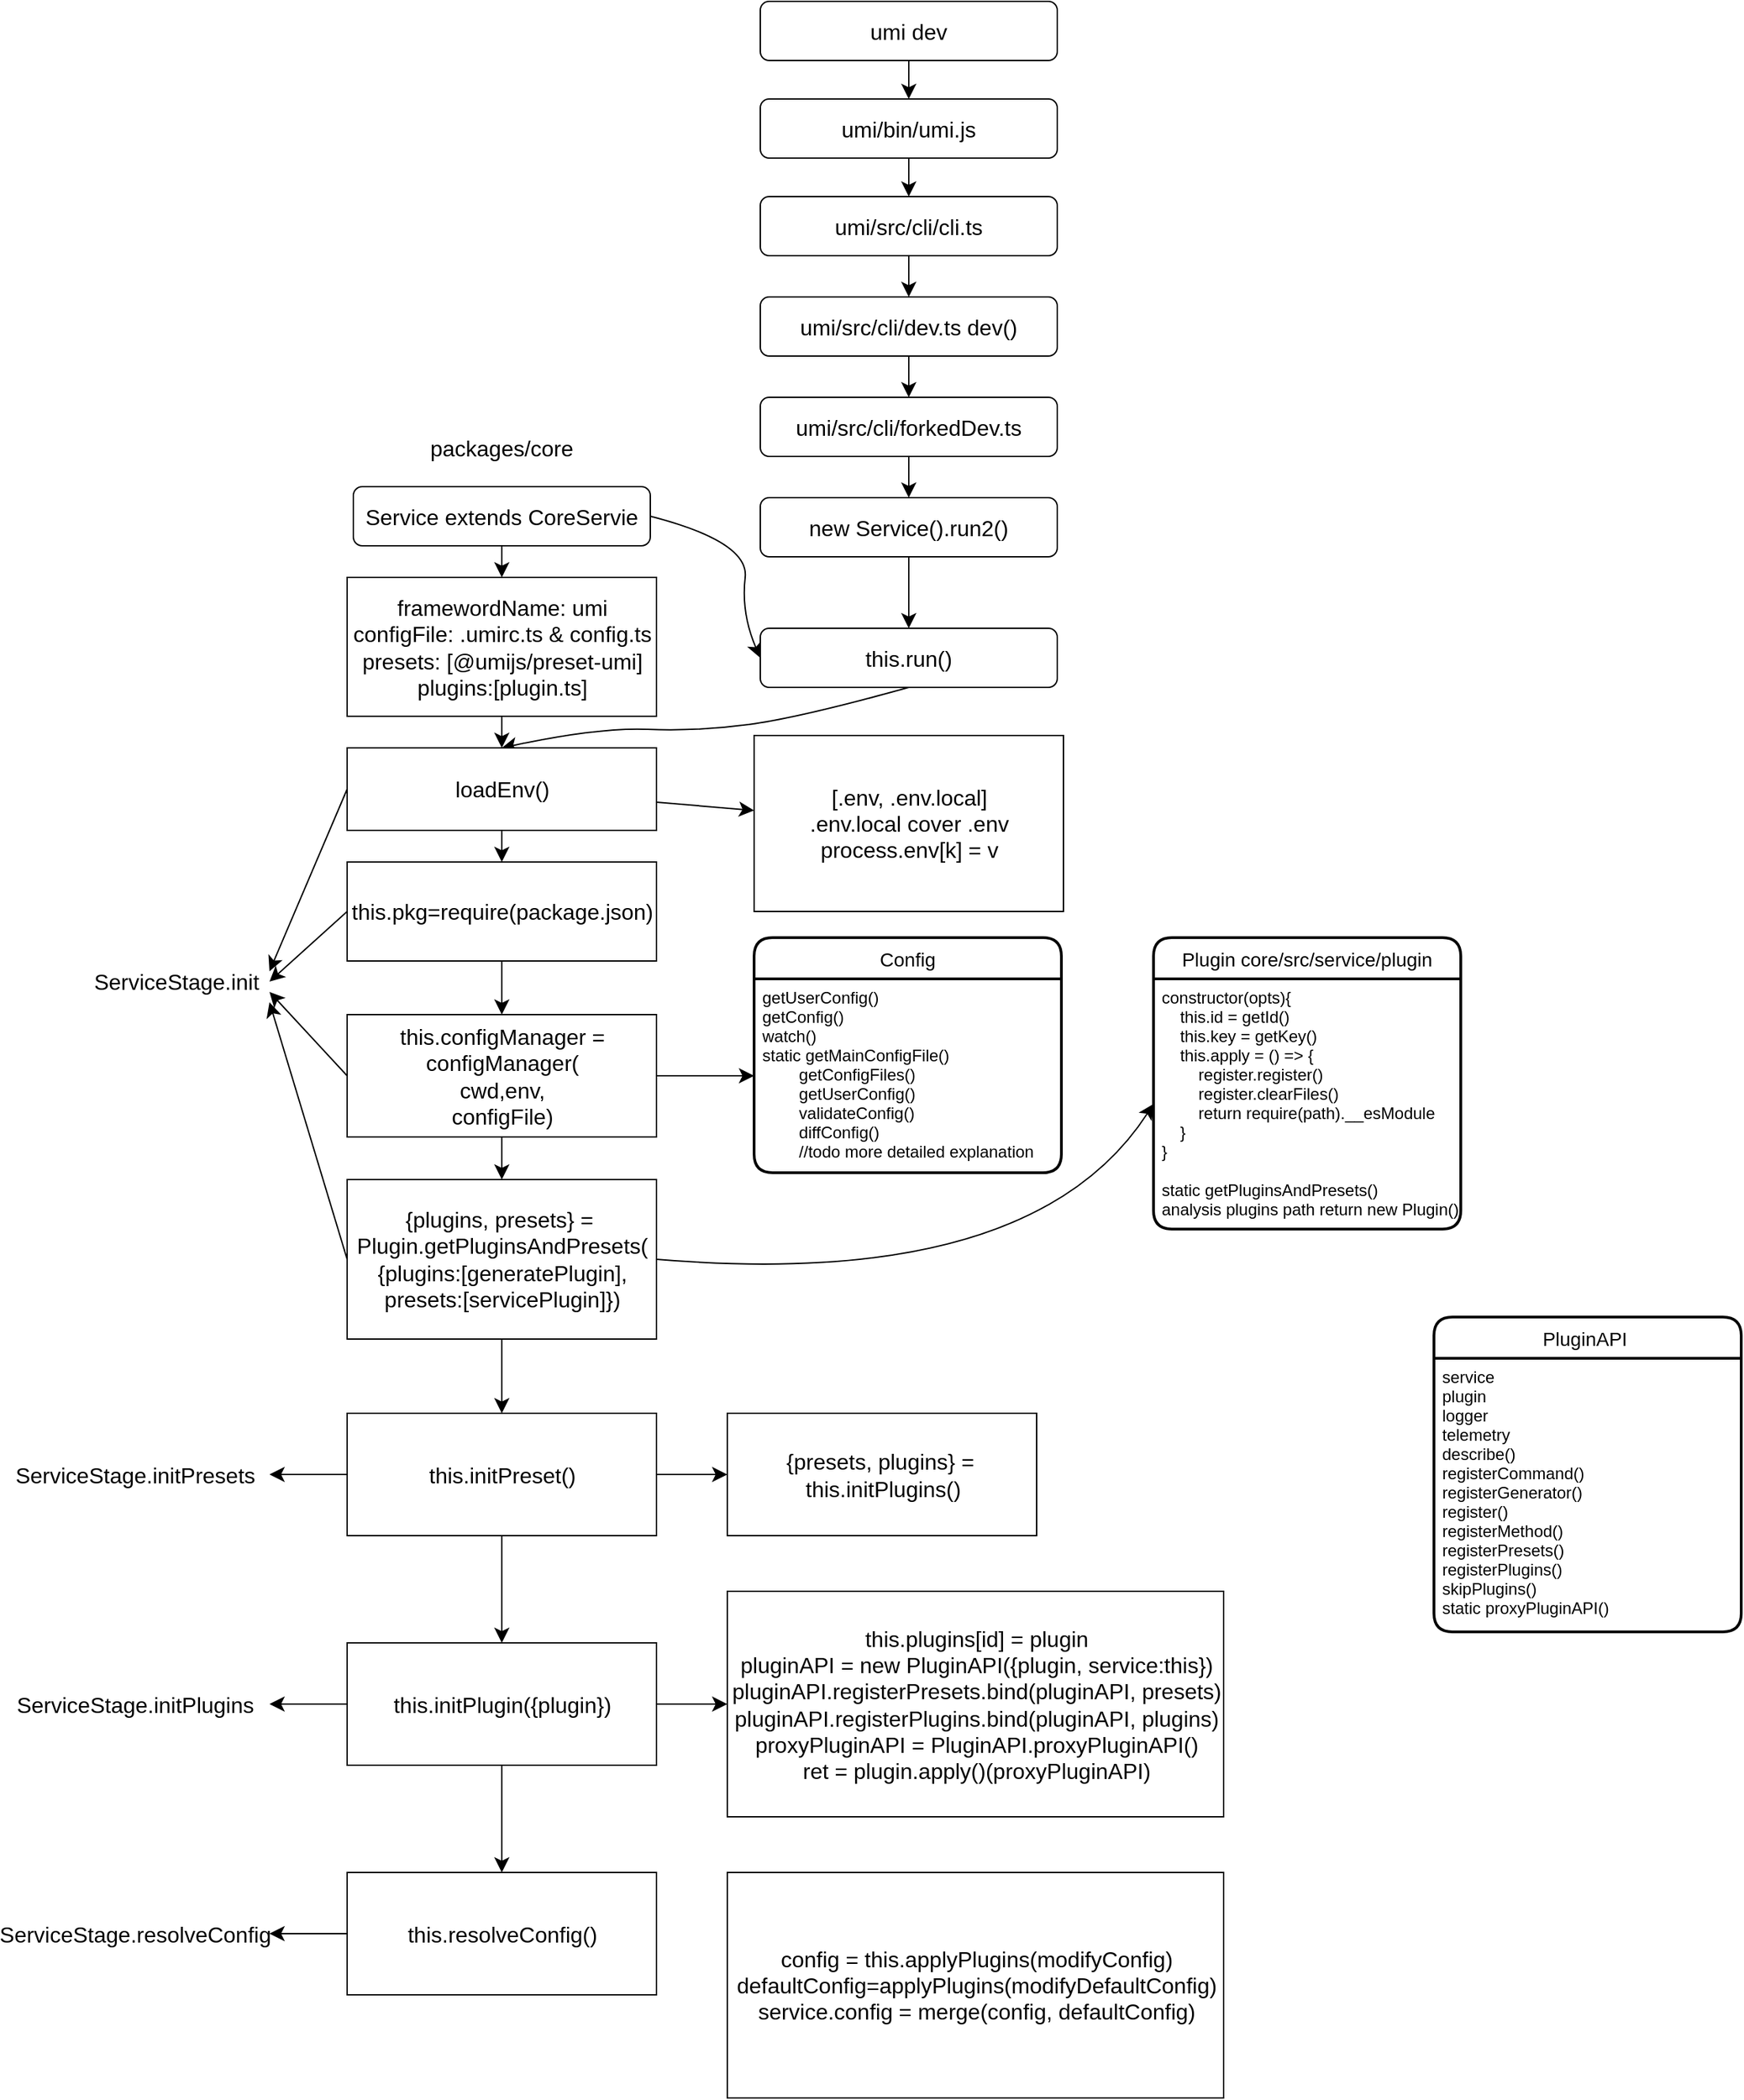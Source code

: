 <mxfile version="20.8.20" type="github">
  <diagram name="第 1 页" id="_LmHi21ieHVFVFbyD48o">
    <mxGraphModel dx="1782" dy="574" grid="0" gridSize="10" guides="1" tooltips="1" connect="1" arrows="1" fold="1" page="1" pageScale="1" pageWidth="827" pageHeight="1169" math="0" shadow="0">
      <root>
        <mxCell id="0" />
        <mxCell id="1" parent="0" />
        <mxCell id="dfm-5kzRMY3-W3S_KdrZ-3" style="edgeStyle=none;curved=1;rounded=0;orthogonalLoop=1;jettySize=auto;html=1;exitX=0.5;exitY=1;exitDx=0;exitDy=0;entryX=0.5;entryY=0;entryDx=0;entryDy=0;fontSize=12;startSize=8;endSize=8;" edge="1" parent="1" source="dfm-5kzRMY3-W3S_KdrZ-1" target="dfm-5kzRMY3-W3S_KdrZ-2">
          <mxGeometry relative="1" as="geometry" />
        </mxCell>
        <mxCell id="dfm-5kzRMY3-W3S_KdrZ-1" value="umi dev" style="rounded=1;whiteSpace=wrap;html=1;fontSize=16;" vertex="1" parent="1">
          <mxGeometry x="325" y="23" width="216" height="43" as="geometry" />
        </mxCell>
        <mxCell id="dfm-5kzRMY3-W3S_KdrZ-41" style="edgeStyle=none;curved=1;rounded=0;orthogonalLoop=1;jettySize=auto;html=1;exitX=0.5;exitY=1;exitDx=0;exitDy=0;fontSize=12;startSize=8;endSize=8;" edge="1" parent="1" source="dfm-5kzRMY3-W3S_KdrZ-2" target="dfm-5kzRMY3-W3S_KdrZ-4">
          <mxGeometry relative="1" as="geometry" />
        </mxCell>
        <mxCell id="dfm-5kzRMY3-W3S_KdrZ-2" value="umi/bin/umi.js" style="rounded=1;whiteSpace=wrap;html=1;fontSize=16;" vertex="1" parent="1">
          <mxGeometry x="325" y="94" width="216" height="43" as="geometry" />
        </mxCell>
        <mxCell id="dfm-5kzRMY3-W3S_KdrZ-42" style="edgeStyle=none;curved=1;rounded=0;orthogonalLoop=1;jettySize=auto;html=1;exitX=0.5;exitY=1;exitDx=0;exitDy=0;entryX=0.5;entryY=0;entryDx=0;entryDy=0;fontSize=12;startSize=8;endSize=8;" edge="1" parent="1" source="dfm-5kzRMY3-W3S_KdrZ-4" target="dfm-5kzRMY3-W3S_KdrZ-5">
          <mxGeometry relative="1" as="geometry" />
        </mxCell>
        <mxCell id="dfm-5kzRMY3-W3S_KdrZ-4" value="umi/src/cli/cli.ts" style="rounded=1;whiteSpace=wrap;html=1;fontSize=16;" vertex="1" parent="1">
          <mxGeometry x="325" y="165" width="216" height="43" as="geometry" />
        </mxCell>
        <mxCell id="dfm-5kzRMY3-W3S_KdrZ-43" style="edgeStyle=none;curved=1;rounded=0;orthogonalLoop=1;jettySize=auto;html=1;exitX=0.5;exitY=1;exitDx=0;exitDy=0;entryX=0.5;entryY=0;entryDx=0;entryDy=0;fontSize=12;startSize=8;endSize=8;" edge="1" parent="1" source="dfm-5kzRMY3-W3S_KdrZ-5" target="dfm-5kzRMY3-W3S_KdrZ-6">
          <mxGeometry relative="1" as="geometry" />
        </mxCell>
        <mxCell id="dfm-5kzRMY3-W3S_KdrZ-5" value="umi/src/cli/dev.ts&lt;span style=&quot;white-space: pre;&quot;&gt;	&lt;/span&gt;dev()" style="rounded=1;whiteSpace=wrap;html=1;fontSize=16;" vertex="1" parent="1">
          <mxGeometry x="325" y="238" width="216" height="43" as="geometry" />
        </mxCell>
        <mxCell id="dfm-5kzRMY3-W3S_KdrZ-44" style="edgeStyle=none;curved=1;rounded=0;orthogonalLoop=1;jettySize=auto;html=1;exitX=0.5;exitY=1;exitDx=0;exitDy=0;entryX=0.5;entryY=0;entryDx=0;entryDy=0;fontSize=12;startSize=8;endSize=8;" edge="1" parent="1" source="dfm-5kzRMY3-W3S_KdrZ-6" target="dfm-5kzRMY3-W3S_KdrZ-7">
          <mxGeometry relative="1" as="geometry" />
        </mxCell>
        <mxCell id="dfm-5kzRMY3-W3S_KdrZ-6" value="umi/src/cli/forkedDev.ts" style="rounded=1;whiteSpace=wrap;html=1;fontSize=16;" vertex="1" parent="1">
          <mxGeometry x="325" y="311" width="216" height="43" as="geometry" />
        </mxCell>
        <mxCell id="dfm-5kzRMY3-W3S_KdrZ-25" style="edgeStyle=none;curved=1;rounded=0;orthogonalLoop=1;jettySize=auto;html=1;exitX=0.5;exitY=1;exitDx=0;exitDy=0;entryX=0.5;entryY=0;entryDx=0;entryDy=0;fontSize=12;startSize=8;endSize=8;" edge="1" parent="1" source="dfm-5kzRMY3-W3S_KdrZ-7" target="dfm-5kzRMY3-W3S_KdrZ-18">
          <mxGeometry relative="1" as="geometry" />
        </mxCell>
        <mxCell id="dfm-5kzRMY3-W3S_KdrZ-7" value="new Service().run2()" style="rounded=1;whiteSpace=wrap;html=1;fontSize=16;" vertex="1" parent="1">
          <mxGeometry x="325" y="384" width="216" height="43" as="geometry" />
        </mxCell>
        <mxCell id="dfm-5kzRMY3-W3S_KdrZ-19" style="edgeStyle=none;curved=1;rounded=0;orthogonalLoop=1;jettySize=auto;html=1;exitX=1;exitY=0.5;exitDx=0;exitDy=0;entryX=0;entryY=0.5;entryDx=0;entryDy=0;fontSize=12;startSize=8;endSize=8;" edge="1" parent="1" source="dfm-5kzRMY3-W3S_KdrZ-9" target="dfm-5kzRMY3-W3S_KdrZ-18">
          <mxGeometry relative="1" as="geometry">
            <mxPoint x="296.0" y="405.5" as="sourcePoint" />
            <Array as="points">
              <mxPoint x="317" y="416" />
              <mxPoint x="311" y="468" />
            </Array>
          </mxGeometry>
        </mxCell>
        <mxCell id="dfm-5kzRMY3-W3S_KdrZ-45" style="edgeStyle=none;curved=1;rounded=0;orthogonalLoop=1;jettySize=auto;html=1;exitX=0.5;exitY=1;exitDx=0;exitDy=0;entryX=0.5;entryY=0;entryDx=0;entryDy=0;fontSize=12;startSize=8;endSize=8;" edge="1" parent="1" source="dfm-5kzRMY3-W3S_KdrZ-9" target="dfm-5kzRMY3-W3S_KdrZ-11">
          <mxGeometry relative="1" as="geometry" />
        </mxCell>
        <mxCell id="dfm-5kzRMY3-W3S_KdrZ-9" value="Service extends CoreServie" style="rounded=1;whiteSpace=wrap;html=1;fontSize=16;" vertex="1" parent="1">
          <mxGeometry x="29" y="376" width="216" height="43" as="geometry" />
        </mxCell>
        <mxCell id="dfm-5kzRMY3-W3S_KdrZ-46" style="edgeStyle=none;curved=1;rounded=0;orthogonalLoop=1;jettySize=auto;html=1;exitX=0.5;exitY=1;exitDx=0;exitDy=0;entryX=0.5;entryY=0;entryDx=0;entryDy=0;fontSize=12;startSize=8;endSize=8;" edge="1" parent="1" source="dfm-5kzRMY3-W3S_KdrZ-11" target="dfm-5kzRMY3-W3S_KdrZ-30">
          <mxGeometry relative="1" as="geometry" />
        </mxCell>
        <mxCell id="dfm-5kzRMY3-W3S_KdrZ-11" value="framewordName: umi&lt;br&gt;configFile: .umirc.ts &amp;amp; config.ts&lt;br&gt;presets: [@umijs/preset-umi]&lt;br&gt;plugins:[plugin.ts]" style="html=1;fontSize=16;" vertex="1" parent="1">
          <mxGeometry x="24.5" y="442" width="225" height="101" as="geometry" />
        </mxCell>
        <mxCell id="dfm-5kzRMY3-W3S_KdrZ-31" style="edgeStyle=none;curved=1;rounded=0;orthogonalLoop=1;jettySize=auto;html=1;exitX=0.5;exitY=1;exitDx=0;exitDy=0;entryX=0.5;entryY=0;entryDx=0;entryDy=0;fontSize=12;startSize=8;endSize=8;" edge="1" parent="1" source="dfm-5kzRMY3-W3S_KdrZ-18" target="dfm-5kzRMY3-W3S_KdrZ-30">
          <mxGeometry relative="1" as="geometry">
            <Array as="points">
              <mxPoint x="354" y="544" />
              <mxPoint x="279" y="554" />
              <mxPoint x="207" y="551" />
            </Array>
          </mxGeometry>
        </mxCell>
        <mxCell id="dfm-5kzRMY3-W3S_KdrZ-18" value="this.run()" style="rounded=1;whiteSpace=wrap;html=1;fontSize=16;" vertex="1" parent="1">
          <mxGeometry x="325" y="479" width="216" height="43" as="geometry" />
        </mxCell>
        <mxCell id="dfm-5kzRMY3-W3S_KdrZ-22" value="packages/core" style="text;strokeColor=none;fillColor=none;html=1;align=center;verticalAlign=middle;whiteSpace=wrap;rounded=0;fontSize=16;" vertex="1" parent="1">
          <mxGeometry x="60" y="333" width="154" height="30" as="geometry" />
        </mxCell>
        <mxCell id="dfm-5kzRMY3-W3S_KdrZ-27" value="Config" style="swimlane;childLayout=stackLayout;horizontal=1;startSize=30;horizontalStack=0;rounded=1;fontSize=14;fontStyle=0;strokeWidth=2;resizeParent=0;resizeLast=1;shadow=0;dashed=0;align=center;" vertex="1" parent="1">
          <mxGeometry x="320.5" y="704" width="223.5" height="171" as="geometry">
            <mxRectangle x="64" y="650" width="70" height="30" as="alternateBounds" />
          </mxGeometry>
        </mxCell>
        <mxCell id="dfm-5kzRMY3-W3S_KdrZ-28" value="getUserConfig()&#xa;getConfig()&#xa;watch()&#xa;static getMainConfigFile()&#xa;        getConfigFiles()&#xa;        getUserConfig()&#xa;        validateConfig()&#xa;        diffConfig()&#xa;        //todo more detailed explanation&#xa;&#xa;" style="align=left;strokeColor=none;fillColor=none;spacingLeft=4;fontSize=12;verticalAlign=top;resizable=0;rotatable=0;part=1;" vertex="1" parent="dfm-5kzRMY3-W3S_KdrZ-27">
          <mxGeometry y="30" width="223.5" height="141" as="geometry" />
        </mxCell>
        <mxCell id="dfm-5kzRMY3-W3S_KdrZ-33" value="" style="edgeStyle=none;curved=1;rounded=0;orthogonalLoop=1;jettySize=auto;html=1;fontSize=12;startSize=8;endSize=8;" edge="1" parent="1" source="dfm-5kzRMY3-W3S_KdrZ-30" target="dfm-5kzRMY3-W3S_KdrZ-32">
          <mxGeometry relative="1" as="geometry" />
        </mxCell>
        <mxCell id="dfm-5kzRMY3-W3S_KdrZ-47" style="edgeStyle=none;curved=1;rounded=0;orthogonalLoop=1;jettySize=auto;html=1;exitX=0.5;exitY=1;exitDx=0;exitDy=0;entryX=0.5;entryY=0;entryDx=0;entryDy=0;fontSize=12;startSize=8;endSize=8;" edge="1" parent="1" source="dfm-5kzRMY3-W3S_KdrZ-30" target="dfm-5kzRMY3-W3S_KdrZ-35">
          <mxGeometry relative="1" as="geometry" />
        </mxCell>
        <mxCell id="dfm-5kzRMY3-W3S_KdrZ-65" style="edgeStyle=none;curved=1;rounded=0;orthogonalLoop=1;jettySize=auto;html=1;exitX=0;exitY=0.5;exitDx=0;exitDy=0;entryX=1;entryY=0.25;entryDx=0;entryDy=0;fontSize=12;startSize=8;endSize=8;" edge="1" parent="1" source="dfm-5kzRMY3-W3S_KdrZ-30" target="dfm-5kzRMY3-W3S_KdrZ-52">
          <mxGeometry relative="1" as="geometry" />
        </mxCell>
        <mxCell id="dfm-5kzRMY3-W3S_KdrZ-30" value="loadEnv()&lt;br&gt;" style="html=1;fontSize=16;" vertex="1" parent="1">
          <mxGeometry x="24.5" y="566" width="225" height="60" as="geometry" />
        </mxCell>
        <mxCell id="dfm-5kzRMY3-W3S_KdrZ-32" value="[.env, .env.local]&lt;br&gt;.env.local cover .env&lt;br&gt;process.env[k] = v" style="html=1;fontSize=16;" vertex="1" parent="1">
          <mxGeometry x="320.5" y="557" width="225" height="128" as="geometry" />
        </mxCell>
        <mxCell id="dfm-5kzRMY3-W3S_KdrZ-48" style="edgeStyle=none;curved=1;rounded=0;orthogonalLoop=1;jettySize=auto;html=1;exitX=0.5;exitY=1;exitDx=0;exitDy=0;entryX=0.5;entryY=0;entryDx=0;entryDy=0;fontSize=12;startSize=8;endSize=8;" edge="1" parent="1" source="dfm-5kzRMY3-W3S_KdrZ-35" target="dfm-5kzRMY3-W3S_KdrZ-37">
          <mxGeometry relative="1" as="geometry" />
        </mxCell>
        <mxCell id="dfm-5kzRMY3-W3S_KdrZ-66" style="edgeStyle=none;curved=1;rounded=0;orthogonalLoop=1;jettySize=auto;html=1;exitX=0;exitY=0.5;exitDx=0;exitDy=0;entryX=1;entryY=0.5;entryDx=0;entryDy=0;fontSize=12;startSize=8;endSize=8;" edge="1" parent="1" source="dfm-5kzRMY3-W3S_KdrZ-35" target="dfm-5kzRMY3-W3S_KdrZ-52">
          <mxGeometry relative="1" as="geometry" />
        </mxCell>
        <mxCell id="dfm-5kzRMY3-W3S_KdrZ-35" value="this.pkg=require(package.json)" style="html=1;fontSize=16;" vertex="1" parent="1">
          <mxGeometry x="24.5" y="649" width="225" height="72" as="geometry" />
        </mxCell>
        <mxCell id="dfm-5kzRMY3-W3S_KdrZ-49" style="edgeStyle=none;curved=1;rounded=0;orthogonalLoop=1;jettySize=auto;html=1;exitX=0.5;exitY=1;exitDx=0;exitDy=0;entryX=0.5;entryY=0;entryDx=0;entryDy=0;fontSize=12;startSize=8;endSize=8;" edge="1" parent="1" source="dfm-5kzRMY3-W3S_KdrZ-37" target="dfm-5kzRMY3-W3S_KdrZ-38">
          <mxGeometry relative="1" as="geometry" />
        </mxCell>
        <mxCell id="dfm-5kzRMY3-W3S_KdrZ-50" style="edgeStyle=none;curved=1;rounded=0;orthogonalLoop=1;jettySize=auto;html=1;exitX=1;exitY=0.5;exitDx=0;exitDy=0;entryX=0;entryY=0.5;entryDx=0;entryDy=0;fontSize=12;startSize=8;endSize=8;" edge="1" parent="1" source="dfm-5kzRMY3-W3S_KdrZ-37" target="dfm-5kzRMY3-W3S_KdrZ-28">
          <mxGeometry relative="1" as="geometry" />
        </mxCell>
        <mxCell id="dfm-5kzRMY3-W3S_KdrZ-67" style="edgeStyle=none;curved=1;rounded=0;orthogonalLoop=1;jettySize=auto;html=1;exitX=0;exitY=0.5;exitDx=0;exitDy=0;entryX=1;entryY=0.75;entryDx=0;entryDy=0;fontSize=12;startSize=8;endSize=8;" edge="1" parent="1" source="dfm-5kzRMY3-W3S_KdrZ-37" target="dfm-5kzRMY3-W3S_KdrZ-52">
          <mxGeometry relative="1" as="geometry" />
        </mxCell>
        <mxCell id="dfm-5kzRMY3-W3S_KdrZ-37" value="this.configManager =&lt;br&gt;configManager(&lt;br&gt;cwd,env,&lt;br&gt;configFile)" style="html=1;fontSize=16;" vertex="1" parent="1">
          <mxGeometry x="24.5" y="760" width="225" height="89" as="geometry" />
        </mxCell>
        <mxCell id="dfm-5kzRMY3-W3S_KdrZ-51" style="edgeStyle=none;curved=1;rounded=0;orthogonalLoop=1;jettySize=auto;html=1;exitX=1;exitY=0.5;exitDx=0;exitDy=0;entryX=0;entryY=0.5;entryDx=0;entryDy=0;fontSize=12;startSize=8;endSize=8;" edge="1" parent="1" source="dfm-5kzRMY3-W3S_KdrZ-38" target="dfm-5kzRMY3-W3S_KdrZ-40">
          <mxGeometry relative="1" as="geometry">
            <Array as="points">
              <mxPoint x="523" y="961" />
            </Array>
          </mxGeometry>
        </mxCell>
        <mxCell id="dfm-5kzRMY3-W3S_KdrZ-70" style="edgeStyle=none;curved=1;rounded=0;orthogonalLoop=1;jettySize=auto;html=1;exitX=0;exitY=0.5;exitDx=0;exitDy=0;entryX=1;entryY=1;entryDx=0;entryDy=0;fontSize=12;startSize=8;endSize=8;" edge="1" parent="1" source="dfm-5kzRMY3-W3S_KdrZ-38" target="dfm-5kzRMY3-W3S_KdrZ-52">
          <mxGeometry relative="1" as="geometry" />
        </mxCell>
        <mxCell id="dfm-5kzRMY3-W3S_KdrZ-78" style="edgeStyle=none;curved=1;rounded=0;orthogonalLoop=1;jettySize=auto;html=1;exitX=0.5;exitY=1;exitDx=0;exitDy=0;fontSize=12;startSize=8;endSize=8;" edge="1" parent="1" source="dfm-5kzRMY3-W3S_KdrZ-38" target="dfm-5kzRMY3-W3S_KdrZ-71">
          <mxGeometry relative="1" as="geometry" />
        </mxCell>
        <mxCell id="dfm-5kzRMY3-W3S_KdrZ-38" value="{plugins, presets} =&amp;nbsp;&lt;br&gt;Plugin.getPluginsAndPresets(&lt;br&gt;{plugins:[generatePlugin],&lt;br&gt;presets:[servicePlugin]})" style="html=1;fontSize=16;" vertex="1" parent="1">
          <mxGeometry x="24.5" y="880" width="225" height="116" as="geometry" />
        </mxCell>
        <mxCell id="dfm-5kzRMY3-W3S_KdrZ-39" value="Plugin core/src/service/plugin" style="swimlane;childLayout=stackLayout;horizontal=1;startSize=30;horizontalStack=0;rounded=1;fontSize=14;fontStyle=0;strokeWidth=2;resizeParent=0;resizeLast=1;shadow=0;dashed=0;align=center;" vertex="1" parent="1">
          <mxGeometry x="611" y="704" width="223.5" height="212" as="geometry">
            <mxRectangle x="64" y="650" width="70" height="30" as="alternateBounds" />
          </mxGeometry>
        </mxCell>
        <mxCell id="dfm-5kzRMY3-W3S_KdrZ-40" value="constructor(opts){&#xa;    this.id = getId()&#xa;    this.key = getKey()&#xa;    this.apply = () =&gt; {&#xa;        register.register()&#xa;        register.clearFiles()&#xa;        return require(path).__esModule&#xa;    }&#xa;}&#xa;&#xa;static getPluginsAndPresets()&#xa;analysis plugins path return new Plugin()" style="align=left;strokeColor=none;fillColor=none;spacingLeft=4;fontSize=12;verticalAlign=top;resizable=0;rotatable=0;part=1;" vertex="1" parent="dfm-5kzRMY3-W3S_KdrZ-39">
          <mxGeometry y="30" width="223.5" height="182" as="geometry" />
        </mxCell>
        <mxCell id="dfm-5kzRMY3-W3S_KdrZ-52" value="ServiceStage.init" style="text;strokeColor=none;fillColor=none;html=1;align=center;verticalAlign=middle;whiteSpace=wrap;rounded=0;fontSize=16;" vertex="1" parent="1">
          <mxGeometry x="-167" y="721" width="135" height="30" as="geometry" />
        </mxCell>
        <mxCell id="dfm-5kzRMY3-W3S_KdrZ-73" style="edgeStyle=none;curved=1;rounded=0;orthogonalLoop=1;jettySize=auto;html=1;exitX=1;exitY=0.5;exitDx=0;exitDy=0;entryX=0;entryY=0.5;entryDx=0;entryDy=0;fontSize=12;startSize=8;endSize=8;" edge="1" parent="1" source="dfm-5kzRMY3-W3S_KdrZ-71" target="dfm-5kzRMY3-W3S_KdrZ-72">
          <mxGeometry relative="1" as="geometry" />
        </mxCell>
        <mxCell id="dfm-5kzRMY3-W3S_KdrZ-77" style="edgeStyle=none;curved=1;rounded=0;orthogonalLoop=1;jettySize=auto;html=1;exitX=0;exitY=0.5;exitDx=0;exitDy=0;entryX=1;entryY=0.5;entryDx=0;entryDy=0;fontSize=12;startSize=8;endSize=8;" edge="1" parent="1" source="dfm-5kzRMY3-W3S_KdrZ-71" target="dfm-5kzRMY3-W3S_KdrZ-76">
          <mxGeometry relative="1" as="geometry" />
        </mxCell>
        <mxCell id="dfm-5kzRMY3-W3S_KdrZ-81" style="edgeStyle=none;curved=1;rounded=0;orthogonalLoop=1;jettySize=auto;html=1;exitX=0.5;exitY=1;exitDx=0;exitDy=0;entryX=0.5;entryY=0;entryDx=0;entryDy=0;fontSize=12;startSize=8;endSize=8;" edge="1" parent="1" source="dfm-5kzRMY3-W3S_KdrZ-71" target="dfm-5kzRMY3-W3S_KdrZ-74">
          <mxGeometry relative="1" as="geometry" />
        </mxCell>
        <mxCell id="dfm-5kzRMY3-W3S_KdrZ-71" value="this.initPreset()" style="html=1;fontSize=16;" vertex="1" parent="1">
          <mxGeometry x="24.5" y="1050" width="225" height="89" as="geometry" />
        </mxCell>
        <mxCell id="dfm-5kzRMY3-W3S_KdrZ-72" value="{presets, plugins} =&amp;nbsp;&lt;br&gt;this.initPlugins()&lt;br&gt;" style="html=1;fontSize=16;" vertex="1" parent="1">
          <mxGeometry x="301" y="1050" width="225" height="89" as="geometry" />
        </mxCell>
        <mxCell id="dfm-5kzRMY3-W3S_KdrZ-80" style="edgeStyle=none;curved=1;rounded=0;orthogonalLoop=1;jettySize=auto;html=1;exitX=0;exitY=0.5;exitDx=0;exitDy=0;entryX=1;entryY=0.5;entryDx=0;entryDy=0;fontSize=12;startSize=8;endSize=8;" edge="1" parent="1" source="dfm-5kzRMY3-W3S_KdrZ-74" target="dfm-5kzRMY3-W3S_KdrZ-79">
          <mxGeometry relative="1" as="geometry" />
        </mxCell>
        <mxCell id="dfm-5kzRMY3-W3S_KdrZ-82" style="edgeStyle=none;curved=1;rounded=0;orthogonalLoop=1;jettySize=auto;html=1;exitX=1;exitY=0.5;exitDx=0;exitDy=0;entryX=0;entryY=0.5;entryDx=0;entryDy=0;fontSize=12;startSize=8;endSize=8;" edge="1" parent="1" source="dfm-5kzRMY3-W3S_KdrZ-74" target="dfm-5kzRMY3-W3S_KdrZ-75">
          <mxGeometry relative="1" as="geometry" />
        </mxCell>
        <mxCell id="dfm-5kzRMY3-W3S_KdrZ-89" style="edgeStyle=none;curved=1;rounded=0;orthogonalLoop=1;jettySize=auto;html=1;exitX=0.5;exitY=1;exitDx=0;exitDy=0;entryX=0.5;entryY=0;entryDx=0;entryDy=0;fontSize=12;startSize=8;endSize=8;" edge="1" parent="1" source="dfm-5kzRMY3-W3S_KdrZ-74" target="dfm-5kzRMY3-W3S_KdrZ-86">
          <mxGeometry relative="1" as="geometry" />
        </mxCell>
        <mxCell id="dfm-5kzRMY3-W3S_KdrZ-74" value="this.initPlugin({plugin})" style="html=1;fontSize=16;" vertex="1" parent="1">
          <mxGeometry x="24.5" y="1217" width="225" height="89" as="geometry" />
        </mxCell>
        <mxCell id="dfm-5kzRMY3-W3S_KdrZ-75" value="this.plugins[id] = plugin&lt;br&gt;pluginAPI = new PluginAPI({plugin, service:this})&lt;br&gt;pluginAPI.registerPresets.bind(pluginAPI, presets)&lt;br&gt;pluginAPI.registerPlugins.bind(pluginAPI, plugins)&lt;br&gt;proxyPluginAPI = PluginAPI.proxyPluginAPI()&lt;br&gt;ret = plugin.apply()(proxyPluginAPI)" style="html=1;fontSize=16;" vertex="1" parent="1">
          <mxGeometry x="301" y="1179.5" width="361" height="164" as="geometry" />
        </mxCell>
        <mxCell id="dfm-5kzRMY3-W3S_KdrZ-76" value="ServiceStage.initPresets" style="text;strokeColor=none;fillColor=none;html=1;align=center;verticalAlign=middle;whiteSpace=wrap;rounded=0;fontSize=16;" vertex="1" parent="1">
          <mxGeometry x="-227" y="1079.5" width="195" height="30" as="geometry" />
        </mxCell>
        <mxCell id="dfm-5kzRMY3-W3S_KdrZ-79" value="ServiceStage.initPlugins" style="text;strokeColor=none;fillColor=none;html=1;align=center;verticalAlign=middle;whiteSpace=wrap;rounded=0;fontSize=16;" vertex="1" parent="1">
          <mxGeometry x="-227" y="1246.5" width="195" height="30" as="geometry" />
        </mxCell>
        <mxCell id="dfm-5kzRMY3-W3S_KdrZ-83" value="PluginAPI " style="swimlane;childLayout=stackLayout;horizontal=1;startSize=30;horizontalStack=0;rounded=1;fontSize=14;fontStyle=0;strokeWidth=2;resizeParent=0;resizeLast=1;shadow=0;dashed=0;align=center;" vertex="1" parent="1">
          <mxGeometry x="815" y="980" width="223.5" height="229" as="geometry">
            <mxRectangle x="64" y="650" width="70" height="30" as="alternateBounds" />
          </mxGeometry>
        </mxCell>
        <mxCell id="dfm-5kzRMY3-W3S_KdrZ-84" value="service&#xa;plugin&#xa;logger&#xa;telemetry&#xa;describe()&#xa;registerCommand()&#xa;registerGenerator()&#xa;register()&#xa;registerMethod()&#xa;registerPresets()&#xa;registerPlugins()&#xa;skipPlugins()&#xa;static proxyPluginAPI()" style="align=left;strokeColor=none;fillColor=none;spacingLeft=4;fontSize=12;verticalAlign=top;resizable=0;rotatable=0;part=1;" vertex="1" parent="dfm-5kzRMY3-W3S_KdrZ-83">
          <mxGeometry y="30" width="223.5" height="199" as="geometry" />
        </mxCell>
        <mxCell id="dfm-5kzRMY3-W3S_KdrZ-88" style="edgeStyle=none;curved=1;rounded=0;orthogonalLoop=1;jettySize=auto;html=1;exitX=0;exitY=0.5;exitDx=0;exitDy=0;fontSize=12;startSize=8;endSize=8;" edge="1" parent="1" source="dfm-5kzRMY3-W3S_KdrZ-86" target="dfm-5kzRMY3-W3S_KdrZ-87">
          <mxGeometry relative="1" as="geometry" />
        </mxCell>
        <mxCell id="dfm-5kzRMY3-W3S_KdrZ-86" value="this.resolveConfig()" style="html=1;fontSize=16;" vertex="1" parent="1">
          <mxGeometry x="24.5" y="1384" width="225" height="89" as="geometry" />
        </mxCell>
        <mxCell id="dfm-5kzRMY3-W3S_KdrZ-87" value="ServiceStage.resolveConfig" style="text;strokeColor=none;fillColor=none;html=1;align=center;verticalAlign=middle;whiteSpace=wrap;rounded=0;fontSize=16;" vertex="1" parent="1">
          <mxGeometry x="-227" y="1413.5" width="195" height="30" as="geometry" />
        </mxCell>
        <mxCell id="dfm-5kzRMY3-W3S_KdrZ-91" value="config = this.applyPlugins(modifyConfig)&lt;br&gt;defaultConfig=applyPlugins(modifyDefaultConfig)&lt;br&gt;service.config = merge(config, defaultConfig)" style="html=1;fontSize=16;" vertex="1" parent="1">
          <mxGeometry x="301" y="1384" width="361" height="164" as="geometry" />
        </mxCell>
      </root>
    </mxGraphModel>
  </diagram>
</mxfile>
